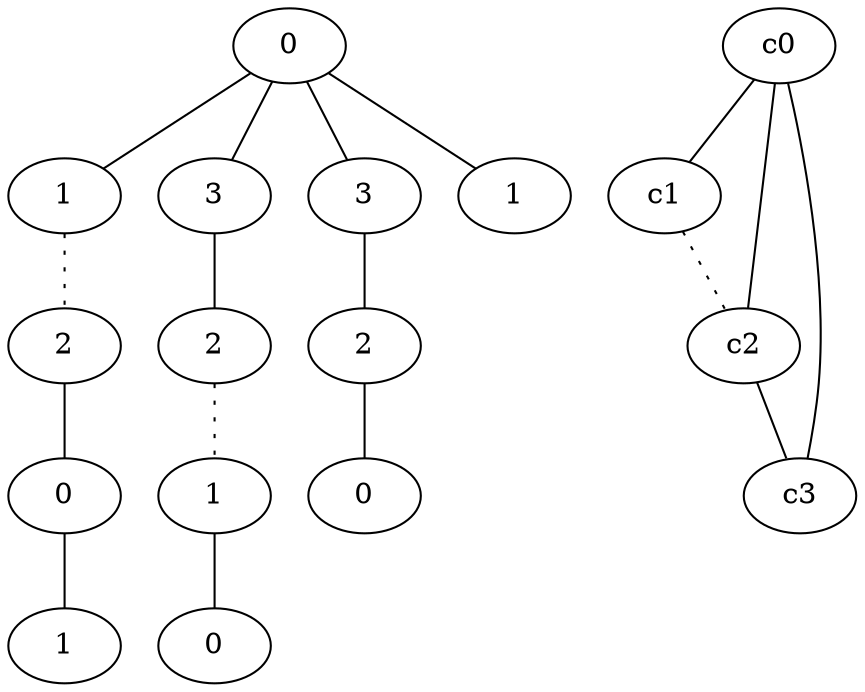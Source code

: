 graph {
a0[label=0];
a1[label=1];
a2[label=2];
a3[label=0];
a4[label=1];
a5[label=3];
a6[label=2];
a7[label=1];
a8[label=0];
a9[label=3];
a10[label=2];
a11[label=0];
a12[label=1];
a0 -- a1;
a0 -- a5;
a0 -- a9;
a0 -- a12;
a1 -- a2 [style=dotted];
a2 -- a3;
a3 -- a4;
a5 -- a6;
a6 -- a7 [style=dotted];
a7 -- a8;
a9 -- a10;
a10 -- a11;
c0 -- c1;
c0 -- c2;
c0 -- c3;
c1 -- c2 [style=dotted];
c2 -- c3;
}
